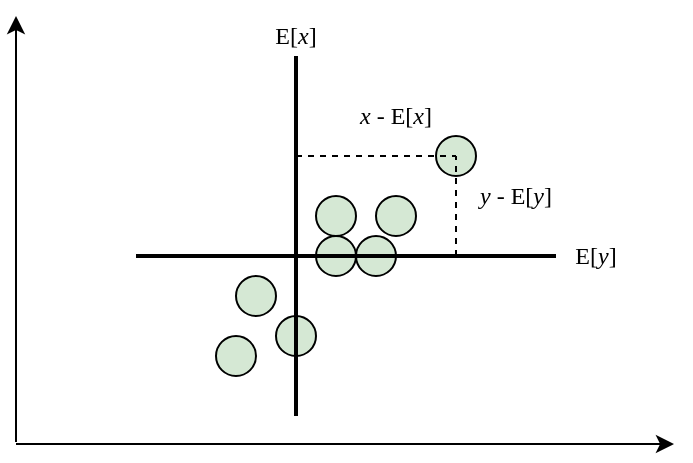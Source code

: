 <mxGraphModel dx="433" dy="492" grid="0" gridSize="10" guides="1" tooltips="1" connect="1" arrows="1" fold="1" page="1" pageScale="1" pageWidth="827" pageHeight="1169" background="#ffffff"><root><mxCell id="0"/><mxCell id="1" parent="0"/><mxCell id="2" value="" style="ellipse;whiteSpace=wrap;html=1;aspect=fixed;fillColor=#D5E8D4;" vertex="1" parent="1"><mxGeometry x="200" y="120" width="20" height="20" as="geometry"/></mxCell><mxCell id="3" value="" style="ellipse;whiteSpace=wrap;html=1;aspect=fixed;fillColor=#D5E8D4;" vertex="1" parent="1"><mxGeometry x="230" y="120" width="20" height="20" as="geometry"/></mxCell><mxCell id="4" value="" style="ellipse;whiteSpace=wrap;html=1;aspect=fixed;fillColor=#D5E8D4;" vertex="1" parent="1"><mxGeometry x="220" y="140" width="20" height="20" as="geometry"/></mxCell><mxCell id="5" value="" style="ellipse;whiteSpace=wrap;html=1;aspect=fixed;fillColor=#D5E8D4;" vertex="1" parent="1"><mxGeometry x="200" y="140" width="20" height="20" as="geometry"/></mxCell><mxCell id="6" value="" style="ellipse;whiteSpace=wrap;html=1;aspect=fixed;fillColor=#D5E8D4;" vertex="1" parent="1"><mxGeometry x="180" y="180" width="20" height="20" as="geometry"/></mxCell><mxCell id="7" value="" style="ellipse;whiteSpace=wrap;html=1;aspect=fixed;fillColor=#D5E8D4;" vertex="1" parent="1"><mxGeometry x="160" y="160" width="20" height="20" as="geometry"/></mxCell><mxCell id="8" value="" style="ellipse;whiteSpace=wrap;html=1;aspect=fixed;fillColor=#D5E8D4;" vertex="1" parent="1"><mxGeometry x="150" y="190" width="20" height="20" as="geometry"/></mxCell><mxCell id="9" value="" style="ellipse;whiteSpace=wrap;html=1;aspect=fixed;fillColor=#D5E8D4;" vertex="1" parent="1"><mxGeometry x="260" y="90" width="20" height="20" as="geometry"/></mxCell><mxCell id="10" value="" style="endArrow=classic;html=1;" edge="1" parent="1"><mxGeometry width="50" height="50" relative="1" as="geometry"><mxPoint x="50" y="244" as="sourcePoint"/><mxPoint x="379" y="244" as="targetPoint"/></mxGeometry></mxCell><mxCell id="11" value="" style="endArrow=classic;html=1;" edge="1" parent="1"><mxGeometry width="50" height="50" relative="1" as="geometry"><mxPoint x="50" y="243" as="sourcePoint"/><mxPoint x="50" y="30" as="targetPoint"/></mxGeometry></mxCell><mxCell id="12" value="" style="endArrow=none;dashed=1;html=1;entryX=0.5;entryY=0.5;entryPerimeter=0;" edge="1" parent="1" target="9"><mxGeometry width="50" height="50" relative="1" as="geometry"><mxPoint x="190" y="100" as="sourcePoint"/><mxPoint x="280" y="90" as="targetPoint"/></mxGeometry></mxCell><mxCell id="13" value="" style="endArrow=none;html=1;strokeWidth=2;" edge="1" parent="1"><mxGeometry width="50" height="50" relative="1" as="geometry"><mxPoint x="110" y="150" as="sourcePoint"/><mxPoint x="320" y="150" as="targetPoint"/></mxGeometry></mxCell><mxCell id="15" value="" style="endArrow=none;html=1;strokeWidth=2;" edge="1" parent="1"><mxGeometry width="50" height="50" relative="1" as="geometry"><mxPoint x="190" y="230" as="sourcePoint"/><mxPoint x="190" y="50" as="targetPoint"/></mxGeometry></mxCell><mxCell id="16" value="E[&lt;i&gt;x&lt;/i&gt;]" style="text;html=1;strokeColor=none;fillColor=none;align=center;verticalAlign=middle;whiteSpace=wrap;rounded=0;fontFamily=Times New Roman;" vertex="1" parent="1"><mxGeometry x="170" y="30" width="40" height="20" as="geometry"/></mxCell><mxCell id="17" value="E[&lt;i&gt;y&lt;/i&gt;]" style="text;html=1;strokeColor=none;fillColor=none;align=center;verticalAlign=middle;whiteSpace=wrap;rounded=0;fontFamily=Times New Roman;" vertex="1" parent="1"><mxGeometry x="320" y="140" width="40" height="20" as="geometry"/></mxCell><mxCell id="18" value="" style="endArrow=none;dashed=1;html=1;" edge="1" parent="1"><mxGeometry width="50" height="50" relative="1" as="geometry"><mxPoint x="270" y="150" as="sourcePoint"/><mxPoint x="270" y="100" as="targetPoint"/></mxGeometry></mxCell><mxCell id="19" value="&lt;i&gt;x&amp;nbsp;&lt;/i&gt;- E[&lt;i&gt;x&lt;/i&gt;]" style="text;html=1;strokeColor=none;fillColor=none;align=center;verticalAlign=middle;whiteSpace=wrap;rounded=0;fontFamily=Times New Roman;" vertex="1" parent="1"><mxGeometry x="220" y="70" width="40" height="20" as="geometry"/></mxCell><mxCell id="20" value="&lt;i&gt;y&amp;nbsp;&lt;/i&gt;- E[&lt;i&gt;y&lt;/i&gt;]" style="text;html=1;strokeColor=none;fillColor=none;align=center;verticalAlign=middle;whiteSpace=wrap;rounded=0;fontFamily=Times New Roman;" vertex="1" parent="1"><mxGeometry x="280" y="110" width="40" height="20" as="geometry"/></mxCell></root></mxGraphModel>